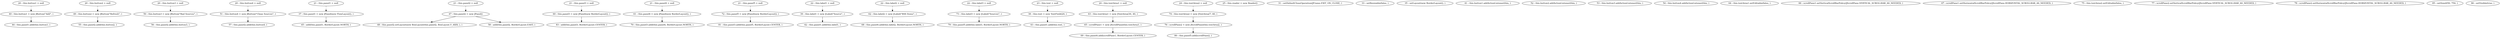digraph G {
"20 : this.button1 = null"
"20 : this.button1 = null" -> "40 : this.button1 = new JButton(\"Add\", )" [style=dashed]
"20 : this.button2 = null"
"20 : this.button2 = null" -> "49 : this.button2 = new JButton(\"Refresh\", )" [style=dashed]
"20 : this.button3 = null"
"20 : this.button3 = null" -> "50 : this.button3 = new JButton(\"Bad Sources\", )" [style=dashed]
"20 : this.button4 = null"
"20 : this.button4 = null" -> "51 : this.button4 = new JButton(\"Clean Sources\", )" [style=dashed]
"21 : this.panel1 = null"
"21 : this.panel1 = null" -> "37 : this.panel1 = new JPanel(new FlowLayout(), )" [style=dashed]
"21 : this.panel2 = null"
"21 : this.panel2 = null" -> "47 : this.panel2 = new JPanel()" [style=dashed]
"21 : this.panel3 = null"
"21 : this.panel3 = null" -> "60 : this.panel3 = new JPanel(new BorderLayout(), )" [style=dashed]
"21 : this.panel4 = null"
"21 : this.panel4 = null" -> "61 : this.panel4 = new JPanel(new BorderLayout(), )" [style=dashed]
"21 : this.panel5 = null"
"21 : this.panel5 = null" -> "72 : this.panel5 = new JPanel(new BorderLayout(), )" [style=dashed]
"22 : this.label1 = null"
"22 : this.label1 = null" -> "39 : this.label1 = new JLabel(\"Source\", )" [style=dashed]
"22 : this.label2 = null"
"22 : this.label2 = null" -> "62 : this.label2 = new JLabel(\"RSS Items\", )" [style=dashed]
"22 : this.label3 = null"
"22 : this.label3 = null" -> "73 : this.label3 = new JLabel(\"Sources\", )" [style=dashed]
"23 : this.text = null"
"23 : this.text = null" -> "38 : this.text = new TextField(20, )" [style=dashed]
"24 : this.textArea1 = null"
"24 : this.textArea1 = null" -> "63 : this.textArea1 = new JTextArea(30, 40, )" [style=dashed]
"24 : this.textArea2 = null"
"24 : this.textArea2 = null" -> "74 : this.textArea2 = new JTextArea(7, 40, )" [style=dashed]
"25 : this.reader = new Reader()"
"31 : setDefaultCloseOperation(JFrame.EXIT_ON_CLOSE, )"
"33 : setResizable(false, )"
"35 : setLayout(new BorderLayout(), )"
"37 : this.panel1 = new JPanel(new FlowLayout(), )"
"37 : this.panel1 = new JPanel(new FlowLayout(), )" -> "45 : add(this.panel1, BorderLayout.NORTH, )"
"38 : this.text = new TextField(20, )"
"38 : this.text = new TextField(20, )" -> "43 : this.panel1.add(this.text, )"
"39 : this.label1 = new JLabel(\"Source\", )"
"39 : this.label1 = new JLabel(\"Source\", )" -> "42 : this.panel1.add(this.label1, )"
"40 : this.button1 = new JButton(\"Add\", )"
"40 : this.button1 = new JButton(\"Add\", )" -> "44 : this.panel1.add(this.button1, )"
"41 : this.button1.addActionListener(this, )"
"42 : this.panel1.add(this.label1, )"
"43 : this.panel1.add(this.text, )"
"44 : this.panel1.add(this.button1, )"
"45 : add(this.panel1, BorderLayout.NORTH, )"
"47 : this.panel2 = new JPanel()"
"47 : this.panel2 = new JPanel()" -> "48 : this.panel2.setLayout(new BoxLayout(this.panel2, BoxLayout.Y_AXIS, ), )"
"47 : this.panel2 = new JPanel()" -> "58 : add(this.panel2, BorderLayout.EAST, )"
"48 : this.panel2.setLayout(new BoxLayout(this.panel2, BoxLayout.Y_AXIS, ), )"
"49 : this.button2 = new JButton(\"Refresh\", )"
"49 : this.button2 = new JButton(\"Refresh\", )" -> "55 : this.panel2.add(this.button2, )"
"50 : this.button3 = new JButton(\"Bad Sources\", )"
"50 : this.button3 = new JButton(\"Bad Sources\", )" -> "56 : this.panel2.add(this.button3, )"
"51 : this.button4 = new JButton(\"Clean Sources\", )"
"51 : this.button4 = new JButton(\"Clean Sources\", )" -> "57 : this.panel2.add(this.button4, )"
"52 : this.button2.addActionListener(this, )"
"53 : this.button3.addActionListener(this, )"
"54 : this.button4.addActionListener(this, )"
"55 : this.panel2.add(this.button2, )"
"56 : this.panel2.add(this.button3, )"
"57 : this.panel2.add(this.button4, )"
"58 : add(this.panel2, BorderLayout.EAST, )"
"60 : this.panel3 = new JPanel(new BorderLayout(), )"
"60 : this.panel3 = new JPanel(new BorderLayout(), )" -> "83 : add(this.panel3, BorderLayout.CENTER, )"
"61 : this.panel4 = new JPanel(new BorderLayout(), )"
"61 : this.panel4 = new JPanel(new BorderLayout(), )" -> "70 : this.panel3.add(this.panel4, BorderLayout.NORTH, )"
"62 : this.label2 = new JLabel(\"RSS Items\", )"
"62 : this.label2 = new JLabel(\"RSS Items\", )" -> "68 : this.panel4.add(this.label2, BorderLayout.NORTH, )"
"63 : this.textArea1 = new JTextArea(30, 40, )"
"63 : this.textArea1 = new JTextArea(30, 40, )" -> "65 : scrollPane1 = new JScrollPane(this.textArea1, )"
"64 : this.textArea1.setEditable(false, )"
"65 : scrollPane1 = new JScrollPane(this.textArea1, )"
"65 : scrollPane1 = new JScrollPane(this.textArea1, )" -> "69 : this.panel4.add(scrollPane1, BorderLayout.CENTER, )"
"66 : scrollPane1.setVerticalScrollBarPolicy(JScrollPane.VERTICAL_SCROLLBAR_AS_NEEDED, )"
"67 : scrollPane1.setHorizontalScrollBarPolicy(JScrollPane.HORIZONTAL_SCROLLBAR_AS_NEEDED, )"
"68 : this.panel4.add(this.label2, BorderLayout.NORTH, )"
"69 : this.panel4.add(scrollPane1, BorderLayout.CENTER, )"
"70 : this.panel3.add(this.panel4, BorderLayout.NORTH, )"
"72 : this.panel5 = new JPanel(new BorderLayout(), )"
"72 : this.panel5 = new JPanel(new BorderLayout(), )" -> "81 : this.panel3.add(this.panel5, BorderLayout.CENTER, )"
"73 : this.label3 = new JLabel(\"Sources\", )"
"73 : this.label3 = new JLabel(\"Sources\", )" -> "79 : this.panel5.add(this.label3, BorderLayout.NORTH, )"
"74 : this.textArea2 = new JTextArea(7, 40, )"
"74 : this.textArea2 = new JTextArea(7, 40, )" -> "76 : scrollPane2 = new JScrollPane(this.textArea2, )"
"75 : this.textArea2.setEditable(false, )"
"76 : scrollPane2 = new JScrollPane(this.textArea2, )"
"76 : scrollPane2 = new JScrollPane(this.textArea2, )" -> "80 : this.panel5.add(scrollPane2, )"
"77 : scrollPane2.setVerticalScrollBarPolicy(JScrollPane.VERTICAL_SCROLLBAR_AS_NEEDED, )"
"78 : scrollPane2.setHorizontalScrollBarPolicy(JScrollPane.HORIZONTAL_SCROLLBAR_AS_NEEDED, )"
"79 : this.panel5.add(this.label3, BorderLayout.NORTH, )"
"80 : this.panel5.add(scrollPane2, )"
"81 : this.panel3.add(this.panel5, BorderLayout.CENTER, )"
"83 : add(this.panel3, BorderLayout.CENTER, )"
"85 : setSize(650, 750, )"
"86 : setVisible(true, )"
}